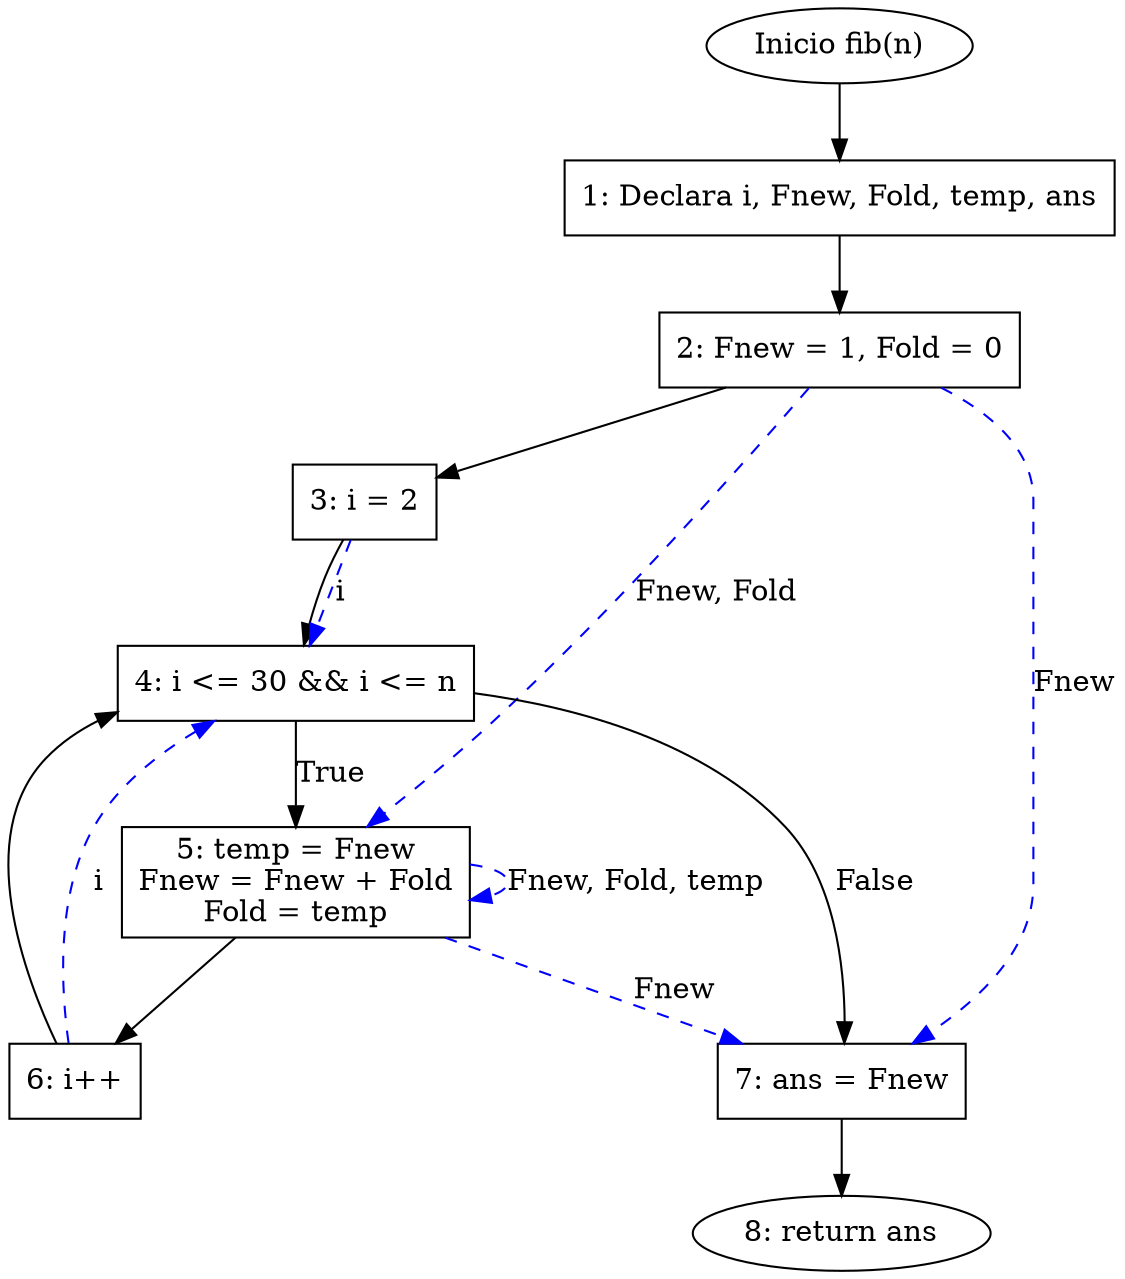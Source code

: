 digraph Fib {
    rankdir=TB;
    node [shape=box];

    // Nos
    start [label="Inicio fib(n)", shape=ellipse];
    decl [label="1: Declara i, Fnew, Fold, temp, ans"];
    init [label="2: Fnew = 1, Fold = 0"];
    for_init [label="3: i = 2"];
    for_cond [label="4: i <= 30 && i <= n"];
    loop_body [label="5: temp = Fnew\nFnew = Fnew + Fold\nFold = temp"];
    inc [label="6: i++"];
    assign_ans [label="7: ans = Fnew"];
    ret [label="8: return ans", shape=ellipse];

    // Arestas de controle
    start -> decl;
    decl -> init;
    init -> for_init;
    for_init -> for_cond;
    for_cond -> loop_body [label="True"];
    for_cond -> assign_ans [label="False"];
    loop_body -> inc;
    inc -> for_cond;
    assign_ans -> ret;

    // Arestas de dados (def-use)
    init -> loop_body [label="Fnew, Fold", style=dashed, color=blue];
    loop_body -> loop_body [label="Fnew, Fold, temp", style=dashed, color=blue];
    for_init -> for_cond [label="i", style=dashed, color=blue];
    inc -> for_cond [label="i", style=dashed, color=blue];
    init -> assign_ans [label="Fnew", style=dashed, color=blue];
    loop_body -> assign_ans [label="Fnew", style=dashed, color=blue];
}
